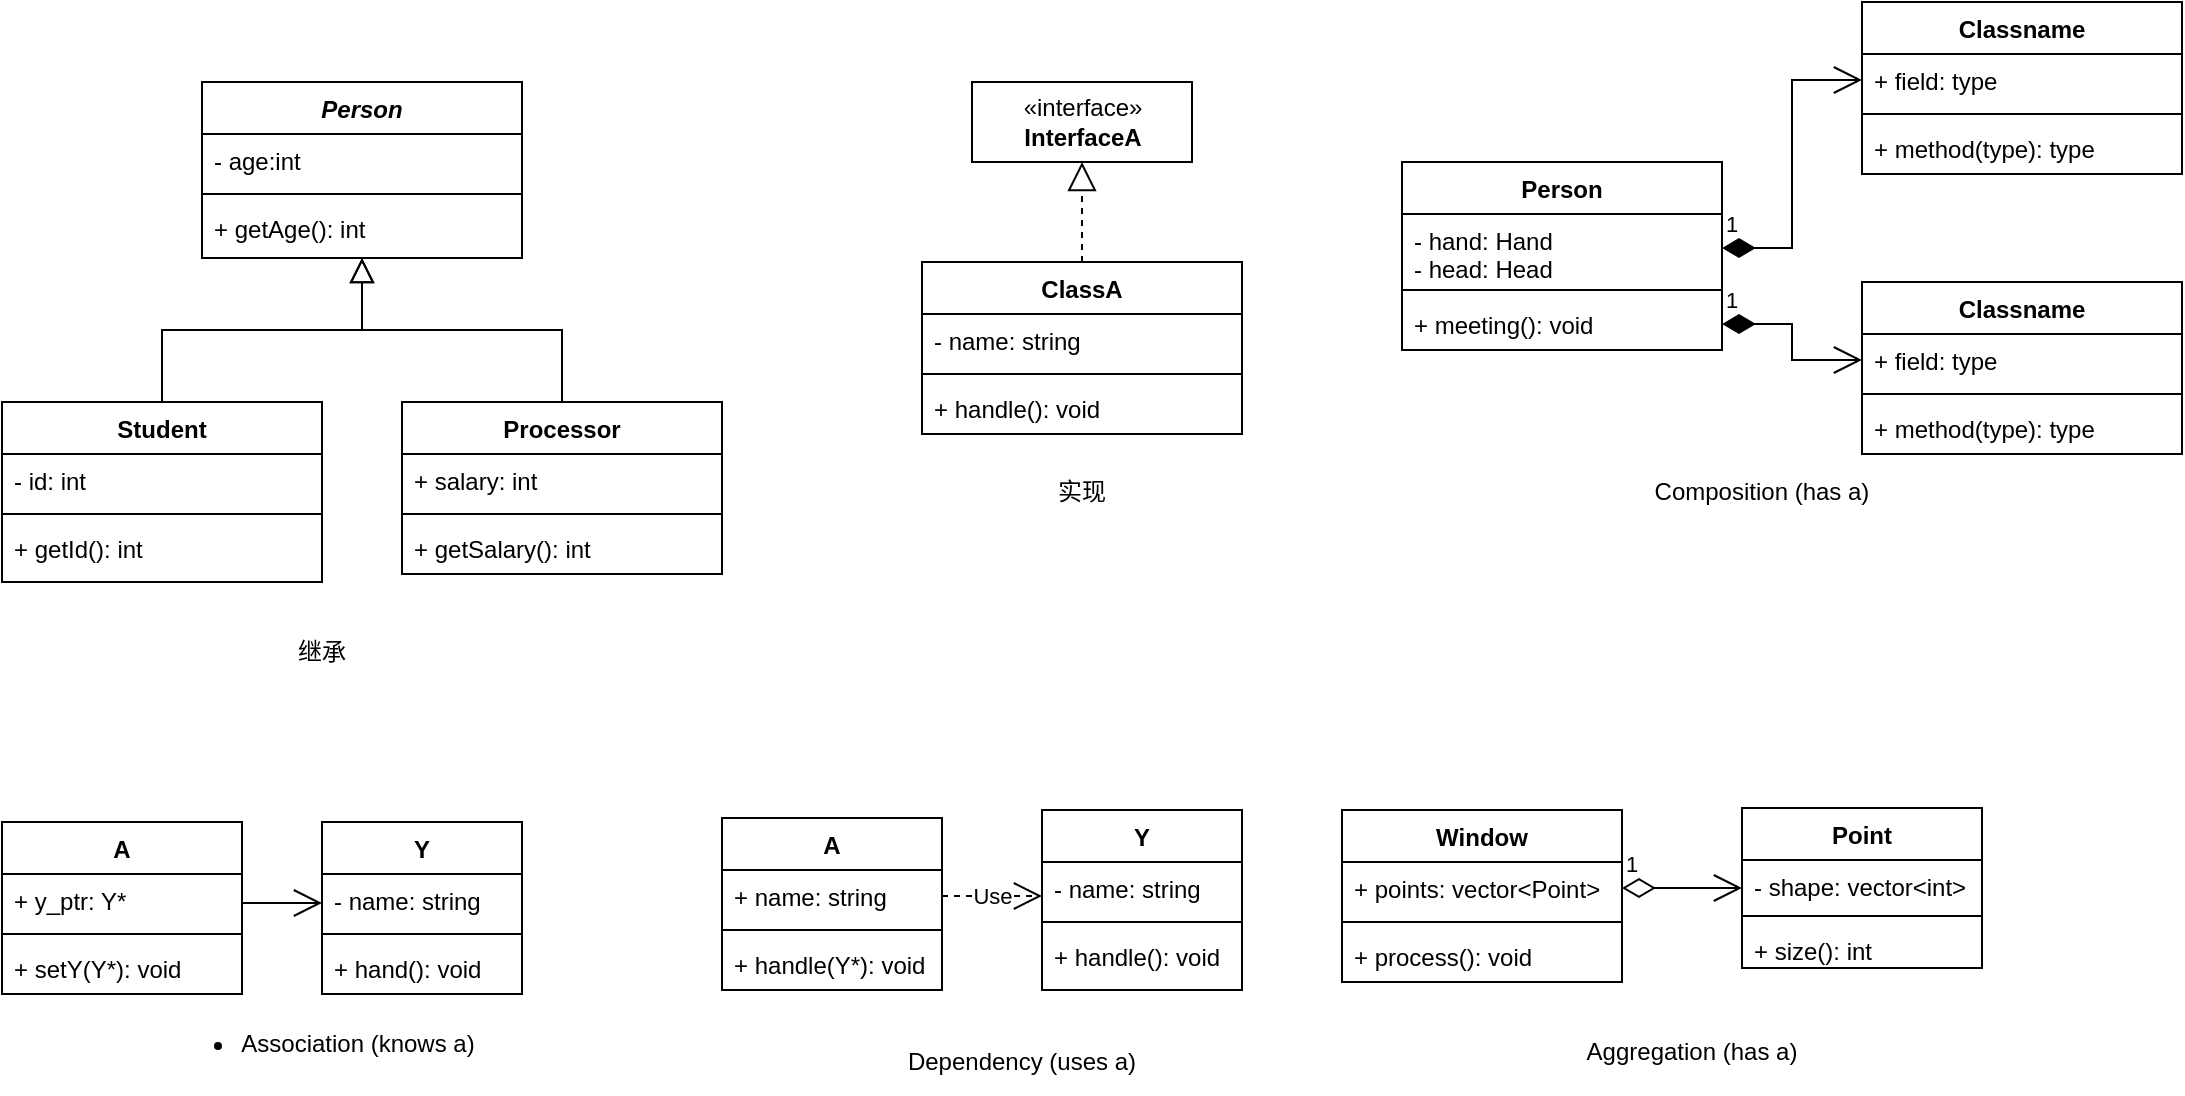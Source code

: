 <mxfile version="20.2.7" type="github">
  <diagram id="C5RBs43oDa-KdzZeNtuy" name="Page-1">
    <mxGraphModel dx="946" dy="645" grid="1" gridSize="10" guides="1" tooltips="1" connect="1" arrows="1" fold="1" page="1" pageScale="1" pageWidth="827" pageHeight="1169" math="0" shadow="0">
      <root>
        <mxCell id="WIyWlLk6GJQsqaUBKTNV-0" />
        <mxCell id="WIyWlLk6GJQsqaUBKTNV-1" parent="WIyWlLk6GJQsqaUBKTNV-0" />
        <mxCell id="zkfFHV4jXpPFQw0GAbJ--0" value="Person" style="swimlane;fontStyle=3;align=center;verticalAlign=top;childLayout=stackLayout;horizontal=1;startSize=26;horizontalStack=0;resizeParent=1;resizeLast=0;collapsible=1;marginBottom=0;rounded=0;shadow=0;strokeWidth=1;" parent="WIyWlLk6GJQsqaUBKTNV-1" vertex="1">
          <mxGeometry x="220" y="170" width="160" height="88" as="geometry">
            <mxRectangle x="230" y="140" width="160" height="26" as="alternateBounds" />
          </mxGeometry>
        </mxCell>
        <mxCell id="zkfFHV4jXpPFQw0GAbJ--3" value="- age:int" style="text;align=left;verticalAlign=top;spacingLeft=4;spacingRight=4;overflow=hidden;rotatable=0;points=[[0,0.5],[1,0.5]];portConstraint=eastwest;rounded=0;shadow=0;html=0;" parent="zkfFHV4jXpPFQw0GAbJ--0" vertex="1">
          <mxGeometry y="26" width="160" height="26" as="geometry" />
        </mxCell>
        <mxCell id="zkfFHV4jXpPFQw0GAbJ--4" value="" style="line;html=1;strokeWidth=1;align=left;verticalAlign=middle;spacingTop=-1;spacingLeft=3;spacingRight=3;rotatable=0;labelPosition=right;points=[];portConstraint=eastwest;" parent="zkfFHV4jXpPFQw0GAbJ--0" vertex="1">
          <mxGeometry y="52" width="160" height="8" as="geometry" />
        </mxCell>
        <mxCell id="zkfFHV4jXpPFQw0GAbJ--5" value="+ getAge(): int" style="text;align=left;verticalAlign=top;spacingLeft=4;spacingRight=4;overflow=hidden;rotatable=0;points=[[0,0.5],[1,0.5]];portConstraint=eastwest;" parent="zkfFHV4jXpPFQw0GAbJ--0" vertex="1">
          <mxGeometry y="60" width="160" height="26" as="geometry" />
        </mxCell>
        <mxCell id="zkfFHV4jXpPFQw0GAbJ--6" value="Student" style="swimlane;fontStyle=1;align=center;verticalAlign=top;childLayout=stackLayout;horizontal=1;startSize=26;horizontalStack=0;resizeParent=1;resizeLast=0;collapsible=1;marginBottom=0;rounded=0;shadow=0;strokeWidth=1;" parent="WIyWlLk6GJQsqaUBKTNV-1" vertex="1">
          <mxGeometry x="120" y="330" width="160" height="90" as="geometry">
            <mxRectangle x="130" y="380" width="160" height="26" as="alternateBounds" />
          </mxGeometry>
        </mxCell>
        <mxCell id="zkfFHV4jXpPFQw0GAbJ--8" value="- id: int" style="text;align=left;verticalAlign=top;spacingLeft=4;spacingRight=4;overflow=hidden;rotatable=0;points=[[0,0.5],[1,0.5]];portConstraint=eastwest;rounded=0;shadow=0;html=0;" parent="zkfFHV4jXpPFQw0GAbJ--6" vertex="1">
          <mxGeometry y="26" width="160" height="26" as="geometry" />
        </mxCell>
        <mxCell id="zkfFHV4jXpPFQw0GAbJ--9" value="" style="line;html=1;strokeWidth=1;align=left;verticalAlign=middle;spacingTop=-1;spacingLeft=3;spacingRight=3;rotatable=0;labelPosition=right;points=[];portConstraint=eastwest;" parent="zkfFHV4jXpPFQw0GAbJ--6" vertex="1">
          <mxGeometry y="52" width="160" height="8" as="geometry" />
        </mxCell>
        <mxCell id="zkfFHV4jXpPFQw0GAbJ--11" value="+ getId(): int" style="text;align=left;verticalAlign=top;spacingLeft=4;spacingRight=4;overflow=hidden;rotatable=0;points=[[0,0.5],[1,0.5]];portConstraint=eastwest;" parent="zkfFHV4jXpPFQw0GAbJ--6" vertex="1">
          <mxGeometry y="60" width="160" height="26" as="geometry" />
        </mxCell>
        <mxCell id="zkfFHV4jXpPFQw0GAbJ--12" value="" style="endArrow=block;endSize=10;endFill=0;shadow=0;strokeWidth=1;rounded=0;edgeStyle=elbowEdgeStyle;elbow=vertical;" parent="WIyWlLk6GJQsqaUBKTNV-1" source="zkfFHV4jXpPFQw0GAbJ--6" target="zkfFHV4jXpPFQw0GAbJ--0" edge="1">
          <mxGeometry width="160" relative="1" as="geometry">
            <mxPoint x="200" y="203" as="sourcePoint" />
            <mxPoint x="200" y="203" as="targetPoint" />
          </mxGeometry>
        </mxCell>
        <mxCell id="zkfFHV4jXpPFQw0GAbJ--16" value="" style="endArrow=block;endSize=10;endFill=0;shadow=0;strokeWidth=1;rounded=0;edgeStyle=elbowEdgeStyle;elbow=vertical;exitX=0.5;exitY=0;exitDx=0;exitDy=0;" parent="WIyWlLk6GJQsqaUBKTNV-1" source="skb5dMRM40Wmm3iBXiT8-2" target="zkfFHV4jXpPFQw0GAbJ--0" edge="1">
          <mxGeometry width="160" relative="1" as="geometry">
            <mxPoint x="430" y="330" as="sourcePoint" />
            <mxPoint x="310" y="271" as="targetPoint" />
            <Array as="points">
              <mxPoint x="400" y="294" />
            </Array>
          </mxGeometry>
        </mxCell>
        <mxCell id="skb5dMRM40Wmm3iBXiT8-2" value="Processor" style="swimlane;fontStyle=1;align=center;verticalAlign=top;childLayout=stackLayout;horizontal=1;startSize=26;horizontalStack=0;resizeParent=1;resizeParentMax=0;resizeLast=0;collapsible=1;marginBottom=0;" vertex="1" parent="WIyWlLk6GJQsqaUBKTNV-1">
          <mxGeometry x="320" y="330" width="160" height="86" as="geometry" />
        </mxCell>
        <mxCell id="skb5dMRM40Wmm3iBXiT8-3" value="+ salary: int" style="text;strokeColor=none;fillColor=none;align=left;verticalAlign=top;spacingLeft=4;spacingRight=4;overflow=hidden;rotatable=0;points=[[0,0.5],[1,0.5]];portConstraint=eastwest;" vertex="1" parent="skb5dMRM40Wmm3iBXiT8-2">
          <mxGeometry y="26" width="160" height="26" as="geometry" />
        </mxCell>
        <mxCell id="skb5dMRM40Wmm3iBXiT8-4" value="" style="line;strokeWidth=1;fillColor=none;align=left;verticalAlign=middle;spacingTop=-1;spacingLeft=3;spacingRight=3;rotatable=0;labelPosition=right;points=[];portConstraint=eastwest;" vertex="1" parent="skb5dMRM40Wmm3iBXiT8-2">
          <mxGeometry y="52" width="160" height="8" as="geometry" />
        </mxCell>
        <mxCell id="skb5dMRM40Wmm3iBXiT8-5" value="+ getSalary(): int" style="text;strokeColor=none;fillColor=none;align=left;verticalAlign=top;spacingLeft=4;spacingRight=4;overflow=hidden;rotatable=0;points=[[0,0.5],[1,0.5]];portConstraint=eastwest;" vertex="1" parent="skb5dMRM40Wmm3iBXiT8-2">
          <mxGeometry y="60" width="160" height="26" as="geometry" />
        </mxCell>
        <mxCell id="skb5dMRM40Wmm3iBXiT8-6" value="继承" style="text;html=1;strokeColor=none;fillColor=none;align=center;verticalAlign=middle;whiteSpace=wrap;rounded=0;" vertex="1" parent="WIyWlLk6GJQsqaUBKTNV-1">
          <mxGeometry x="250" y="440" width="60" height="30" as="geometry" />
        </mxCell>
        <mxCell id="skb5dMRM40Wmm3iBXiT8-7" value="«interface»&lt;br&gt;&lt;b&gt;InterfaceA&lt;/b&gt;" style="html=1;" vertex="1" parent="WIyWlLk6GJQsqaUBKTNV-1">
          <mxGeometry x="605" y="170" width="110" height="40" as="geometry" />
        </mxCell>
        <mxCell id="skb5dMRM40Wmm3iBXiT8-8" value="ClassA" style="swimlane;fontStyle=1;align=center;verticalAlign=top;childLayout=stackLayout;horizontal=1;startSize=26;horizontalStack=0;resizeParent=1;resizeParentMax=0;resizeLast=0;collapsible=1;marginBottom=0;" vertex="1" parent="WIyWlLk6GJQsqaUBKTNV-1">
          <mxGeometry x="580" y="260" width="160" height="86" as="geometry" />
        </mxCell>
        <mxCell id="skb5dMRM40Wmm3iBXiT8-9" value="- name: string" style="text;strokeColor=none;fillColor=none;align=left;verticalAlign=top;spacingLeft=4;spacingRight=4;overflow=hidden;rotatable=0;points=[[0,0.5],[1,0.5]];portConstraint=eastwest;" vertex="1" parent="skb5dMRM40Wmm3iBXiT8-8">
          <mxGeometry y="26" width="160" height="26" as="geometry" />
        </mxCell>
        <mxCell id="skb5dMRM40Wmm3iBXiT8-10" value="" style="line;strokeWidth=1;fillColor=none;align=left;verticalAlign=middle;spacingTop=-1;spacingLeft=3;spacingRight=3;rotatable=0;labelPosition=right;points=[];portConstraint=eastwest;" vertex="1" parent="skb5dMRM40Wmm3iBXiT8-8">
          <mxGeometry y="52" width="160" height="8" as="geometry" />
        </mxCell>
        <mxCell id="skb5dMRM40Wmm3iBXiT8-11" value="+ handle(): void" style="text;strokeColor=none;fillColor=none;align=left;verticalAlign=top;spacingLeft=4;spacingRight=4;overflow=hidden;rotatable=0;points=[[0,0.5],[1,0.5]];portConstraint=eastwest;" vertex="1" parent="skb5dMRM40Wmm3iBXiT8-8">
          <mxGeometry y="60" width="160" height="26" as="geometry" />
        </mxCell>
        <mxCell id="skb5dMRM40Wmm3iBXiT8-12" value="" style="endArrow=block;dashed=1;endFill=0;endSize=12;html=1;rounded=0;exitX=0.5;exitY=0;exitDx=0;exitDy=0;entryX=0.5;entryY=1;entryDx=0;entryDy=0;" edge="1" parent="WIyWlLk6GJQsqaUBKTNV-1" source="skb5dMRM40Wmm3iBXiT8-8" target="skb5dMRM40Wmm3iBXiT8-7">
          <mxGeometry width="160" relative="1" as="geometry">
            <mxPoint x="665" y="250" as="sourcePoint" />
            <mxPoint x="664.5" y="210" as="targetPoint" />
          </mxGeometry>
        </mxCell>
        <mxCell id="skb5dMRM40Wmm3iBXiT8-13" value="实现" style="text;html=1;strokeColor=none;fillColor=none;align=center;verticalAlign=middle;whiteSpace=wrap;rounded=0;" vertex="1" parent="WIyWlLk6GJQsqaUBKTNV-1">
          <mxGeometry x="630" y="360" width="60" height="30" as="geometry" />
        </mxCell>
        <mxCell id="skb5dMRM40Wmm3iBXiT8-14" value="Person" style="swimlane;fontStyle=1;align=center;verticalAlign=top;childLayout=stackLayout;horizontal=1;startSize=26;horizontalStack=0;resizeParent=1;resizeParentMax=0;resizeLast=0;collapsible=1;marginBottom=0;" vertex="1" parent="WIyWlLk6GJQsqaUBKTNV-1">
          <mxGeometry x="820" y="210" width="160" height="94" as="geometry" />
        </mxCell>
        <mxCell id="skb5dMRM40Wmm3iBXiT8-15" value="- hand: Hand&#xa;- head: Head" style="text;strokeColor=none;fillColor=none;align=left;verticalAlign=top;spacingLeft=4;spacingRight=4;overflow=hidden;rotatable=0;points=[[0,0.5],[1,0.5]];portConstraint=eastwest;" vertex="1" parent="skb5dMRM40Wmm3iBXiT8-14">
          <mxGeometry y="26" width="160" height="34" as="geometry" />
        </mxCell>
        <mxCell id="skb5dMRM40Wmm3iBXiT8-16" value="" style="line;strokeWidth=1;fillColor=none;align=left;verticalAlign=middle;spacingTop=-1;spacingLeft=3;spacingRight=3;rotatable=0;labelPosition=right;points=[];portConstraint=eastwest;" vertex="1" parent="skb5dMRM40Wmm3iBXiT8-14">
          <mxGeometry y="60" width="160" height="8" as="geometry" />
        </mxCell>
        <mxCell id="skb5dMRM40Wmm3iBXiT8-17" value="+ meeting(): void" style="text;strokeColor=none;fillColor=none;align=left;verticalAlign=top;spacingLeft=4;spacingRight=4;overflow=hidden;rotatable=0;points=[[0,0.5],[1,0.5]];portConstraint=eastwest;" vertex="1" parent="skb5dMRM40Wmm3iBXiT8-14">
          <mxGeometry y="68" width="160" height="26" as="geometry" />
        </mxCell>
        <mxCell id="skb5dMRM40Wmm3iBXiT8-18" value="Classname" style="swimlane;fontStyle=1;align=center;verticalAlign=top;childLayout=stackLayout;horizontal=1;startSize=26;horizontalStack=0;resizeParent=1;resizeParentMax=0;resizeLast=0;collapsible=1;marginBottom=0;" vertex="1" parent="WIyWlLk6GJQsqaUBKTNV-1">
          <mxGeometry x="1050" y="130" width="160" height="86" as="geometry" />
        </mxCell>
        <mxCell id="skb5dMRM40Wmm3iBXiT8-19" value="+ field: type" style="text;strokeColor=none;fillColor=none;align=left;verticalAlign=top;spacingLeft=4;spacingRight=4;overflow=hidden;rotatable=0;points=[[0,0.5],[1,0.5]];portConstraint=eastwest;" vertex="1" parent="skb5dMRM40Wmm3iBXiT8-18">
          <mxGeometry y="26" width="160" height="26" as="geometry" />
        </mxCell>
        <mxCell id="skb5dMRM40Wmm3iBXiT8-20" value="" style="line;strokeWidth=1;fillColor=none;align=left;verticalAlign=middle;spacingTop=-1;spacingLeft=3;spacingRight=3;rotatable=0;labelPosition=right;points=[];portConstraint=eastwest;" vertex="1" parent="skb5dMRM40Wmm3iBXiT8-18">
          <mxGeometry y="52" width="160" height="8" as="geometry" />
        </mxCell>
        <mxCell id="skb5dMRM40Wmm3iBXiT8-21" value="+ method(type): type" style="text;strokeColor=none;fillColor=none;align=left;verticalAlign=top;spacingLeft=4;spacingRight=4;overflow=hidden;rotatable=0;points=[[0,0.5],[1,0.5]];portConstraint=eastwest;" vertex="1" parent="skb5dMRM40Wmm3iBXiT8-18">
          <mxGeometry y="60" width="160" height="26" as="geometry" />
        </mxCell>
        <mxCell id="skb5dMRM40Wmm3iBXiT8-22" value="Classname" style="swimlane;fontStyle=1;align=center;verticalAlign=top;childLayout=stackLayout;horizontal=1;startSize=26;horizontalStack=0;resizeParent=1;resizeParentMax=0;resizeLast=0;collapsible=1;marginBottom=0;" vertex="1" parent="WIyWlLk6GJQsqaUBKTNV-1">
          <mxGeometry x="1050" y="270" width="160" height="86" as="geometry" />
        </mxCell>
        <mxCell id="skb5dMRM40Wmm3iBXiT8-23" value="+ field: type" style="text;strokeColor=none;fillColor=none;align=left;verticalAlign=top;spacingLeft=4;spacingRight=4;overflow=hidden;rotatable=0;points=[[0,0.5],[1,0.5]];portConstraint=eastwest;" vertex="1" parent="skb5dMRM40Wmm3iBXiT8-22">
          <mxGeometry y="26" width="160" height="26" as="geometry" />
        </mxCell>
        <mxCell id="skb5dMRM40Wmm3iBXiT8-24" value="" style="line;strokeWidth=1;fillColor=none;align=left;verticalAlign=middle;spacingTop=-1;spacingLeft=3;spacingRight=3;rotatable=0;labelPosition=right;points=[];portConstraint=eastwest;" vertex="1" parent="skb5dMRM40Wmm3iBXiT8-22">
          <mxGeometry y="52" width="160" height="8" as="geometry" />
        </mxCell>
        <mxCell id="skb5dMRM40Wmm3iBXiT8-25" value="+ method(type): type" style="text;strokeColor=none;fillColor=none;align=left;verticalAlign=top;spacingLeft=4;spacingRight=4;overflow=hidden;rotatable=0;points=[[0,0.5],[1,0.5]];portConstraint=eastwest;" vertex="1" parent="skb5dMRM40Wmm3iBXiT8-22">
          <mxGeometry y="60" width="160" height="26" as="geometry" />
        </mxCell>
        <mxCell id="skb5dMRM40Wmm3iBXiT8-26" value="A" style="swimlane;fontStyle=1;align=center;verticalAlign=top;childLayout=stackLayout;horizontal=1;startSize=26;horizontalStack=0;resizeParent=1;resizeParentMax=0;resizeLast=0;collapsible=1;marginBottom=0;" vertex="1" parent="WIyWlLk6GJQsqaUBKTNV-1">
          <mxGeometry x="120" y="540" width="120" height="86" as="geometry" />
        </mxCell>
        <mxCell id="skb5dMRM40Wmm3iBXiT8-27" value="+ y_ptr: Y*" style="text;strokeColor=none;fillColor=none;align=left;verticalAlign=top;spacingLeft=4;spacingRight=4;overflow=hidden;rotatable=0;points=[[0,0.5],[1,0.5]];portConstraint=eastwest;" vertex="1" parent="skb5dMRM40Wmm3iBXiT8-26">
          <mxGeometry y="26" width="120" height="26" as="geometry" />
        </mxCell>
        <mxCell id="skb5dMRM40Wmm3iBXiT8-28" value="" style="line;strokeWidth=1;fillColor=none;align=left;verticalAlign=middle;spacingTop=-1;spacingLeft=3;spacingRight=3;rotatable=0;labelPosition=right;points=[];portConstraint=eastwest;" vertex="1" parent="skb5dMRM40Wmm3iBXiT8-26">
          <mxGeometry y="52" width="120" height="8" as="geometry" />
        </mxCell>
        <mxCell id="skb5dMRM40Wmm3iBXiT8-29" value="+ setY(Y*): void" style="text;strokeColor=none;fillColor=none;align=left;verticalAlign=top;spacingLeft=4;spacingRight=4;overflow=hidden;rotatable=0;points=[[0,0.5],[1,0.5]];portConstraint=eastwest;" vertex="1" parent="skb5dMRM40Wmm3iBXiT8-26">
          <mxGeometry y="60" width="120" height="26" as="geometry" />
        </mxCell>
        <mxCell id="skb5dMRM40Wmm3iBXiT8-30" value="Y" style="swimlane;fontStyle=1;align=center;verticalAlign=top;childLayout=stackLayout;horizontal=1;startSize=26;horizontalStack=0;resizeParent=1;resizeParentMax=0;resizeLast=0;collapsible=1;marginBottom=0;" vertex="1" parent="WIyWlLk6GJQsqaUBKTNV-1">
          <mxGeometry x="280" y="540" width="100" height="86" as="geometry" />
        </mxCell>
        <mxCell id="skb5dMRM40Wmm3iBXiT8-31" value="- name: string" style="text;strokeColor=none;fillColor=none;align=left;verticalAlign=top;spacingLeft=4;spacingRight=4;overflow=hidden;rotatable=0;points=[[0,0.5],[1,0.5]];portConstraint=eastwest;" vertex="1" parent="skb5dMRM40Wmm3iBXiT8-30">
          <mxGeometry y="26" width="100" height="26" as="geometry" />
        </mxCell>
        <mxCell id="skb5dMRM40Wmm3iBXiT8-32" value="" style="line;strokeWidth=1;fillColor=none;align=left;verticalAlign=middle;spacingTop=-1;spacingLeft=3;spacingRight=3;rotatable=0;labelPosition=right;points=[];portConstraint=eastwest;" vertex="1" parent="skb5dMRM40Wmm3iBXiT8-30">
          <mxGeometry y="52" width="100" height="8" as="geometry" />
        </mxCell>
        <mxCell id="skb5dMRM40Wmm3iBXiT8-33" value="+ hand(): void" style="text;strokeColor=none;fillColor=none;align=left;verticalAlign=top;spacingLeft=4;spacingRight=4;overflow=hidden;rotatable=0;points=[[0,0.5],[1,0.5]];portConstraint=eastwest;" vertex="1" parent="skb5dMRM40Wmm3iBXiT8-30">
          <mxGeometry y="60" width="100" height="26" as="geometry" />
        </mxCell>
        <mxCell id="skb5dMRM40Wmm3iBXiT8-36" value="&lt;ul style=&quot;box-sizing: border-box; border: 0px; margin: 0px 0px 1.5em 3em; outline: 0px; padding: 0px; vertical-align: baseline; list-style-position: initial; list-style-image: initial; text-align: start;&quot;&gt;&lt;li style=&quot;border: 0px; margin: 0px; outline: 0px; padding: 0px; vertical-align: baseline;&quot;&gt;Association (knows a)&lt;/li&gt;&lt;/ul&gt;" style="text;html=1;strokeColor=none;fillColor=none;align=center;verticalAlign=middle;whiteSpace=wrap;rounded=0;" vertex="1" parent="WIyWlLk6GJQsqaUBKTNV-1">
          <mxGeometry x="195" y="650" width="170" height="20" as="geometry" />
        </mxCell>
        <mxCell id="skb5dMRM40Wmm3iBXiT8-37" value="A" style="swimlane;fontStyle=1;align=center;verticalAlign=top;childLayout=stackLayout;horizontal=1;startSize=26;horizontalStack=0;resizeParent=1;resizeParentMax=0;resizeLast=0;collapsible=1;marginBottom=0;" vertex="1" parent="WIyWlLk6GJQsqaUBKTNV-1">
          <mxGeometry x="480" y="538" width="110" height="86" as="geometry" />
        </mxCell>
        <mxCell id="skb5dMRM40Wmm3iBXiT8-38" value="+ name: string" style="text;strokeColor=none;fillColor=none;align=left;verticalAlign=top;spacingLeft=4;spacingRight=4;overflow=hidden;rotatable=0;points=[[0,0.5],[1,0.5]];portConstraint=eastwest;" vertex="1" parent="skb5dMRM40Wmm3iBXiT8-37">
          <mxGeometry y="26" width="110" height="26" as="geometry" />
        </mxCell>
        <mxCell id="skb5dMRM40Wmm3iBXiT8-39" value="" style="line;strokeWidth=1;fillColor=none;align=left;verticalAlign=middle;spacingTop=-1;spacingLeft=3;spacingRight=3;rotatable=0;labelPosition=right;points=[];portConstraint=eastwest;" vertex="1" parent="skb5dMRM40Wmm3iBXiT8-37">
          <mxGeometry y="52" width="110" height="8" as="geometry" />
        </mxCell>
        <mxCell id="skb5dMRM40Wmm3iBXiT8-40" value="+ handle(Y*): void" style="text;strokeColor=none;fillColor=none;align=left;verticalAlign=top;spacingLeft=4;spacingRight=4;overflow=hidden;rotatable=0;points=[[0,0.5],[1,0.5]];portConstraint=eastwest;" vertex="1" parent="skb5dMRM40Wmm3iBXiT8-37">
          <mxGeometry y="60" width="110" height="26" as="geometry" />
        </mxCell>
        <mxCell id="skb5dMRM40Wmm3iBXiT8-41" value="Y" style="swimlane;fontStyle=1;align=center;verticalAlign=top;childLayout=stackLayout;horizontal=1;startSize=26;horizontalStack=0;resizeParent=1;resizeParentMax=0;resizeLast=0;collapsible=1;marginBottom=0;" vertex="1" parent="WIyWlLk6GJQsqaUBKTNV-1">
          <mxGeometry x="640" y="534" width="100" height="90" as="geometry" />
        </mxCell>
        <mxCell id="skb5dMRM40Wmm3iBXiT8-42" value="- name: string" style="text;strokeColor=none;fillColor=none;align=left;verticalAlign=top;spacingLeft=4;spacingRight=4;overflow=hidden;rotatable=0;points=[[0,0.5],[1,0.5]];portConstraint=eastwest;" vertex="1" parent="skb5dMRM40Wmm3iBXiT8-41">
          <mxGeometry y="26" width="100" height="26" as="geometry" />
        </mxCell>
        <mxCell id="skb5dMRM40Wmm3iBXiT8-44" value="" style="line;strokeWidth=1;fillColor=none;align=left;verticalAlign=middle;spacingTop=-1;spacingLeft=3;spacingRight=3;rotatable=0;labelPosition=right;points=[];portConstraint=eastwest;" vertex="1" parent="skb5dMRM40Wmm3iBXiT8-41">
          <mxGeometry y="52" width="100" height="8" as="geometry" />
        </mxCell>
        <mxCell id="skb5dMRM40Wmm3iBXiT8-45" value="+ handle(): void" style="text;strokeColor=none;fillColor=none;align=left;verticalAlign=top;spacingLeft=4;spacingRight=4;overflow=hidden;rotatable=0;points=[[0,0.5],[1,0.5]];portConstraint=eastwest;" vertex="1" parent="skb5dMRM40Wmm3iBXiT8-41">
          <mxGeometry y="60" width="100" height="30" as="geometry" />
        </mxCell>
        <mxCell id="skb5dMRM40Wmm3iBXiT8-34" value="" style="endArrow=open;endFill=1;endSize=12;html=1;rounded=0;" edge="1" parent="WIyWlLk6GJQsqaUBKTNV-1">
          <mxGeometry width="160" relative="1" as="geometry">
            <mxPoint x="240" y="580.5" as="sourcePoint" />
            <mxPoint x="280" y="580.5" as="targetPoint" />
          </mxGeometry>
        </mxCell>
        <mxCell id="skb5dMRM40Wmm3iBXiT8-47" value="Dependency (uses a)" style="text;html=1;strokeColor=none;fillColor=none;align=center;verticalAlign=middle;whiteSpace=wrap;rounded=0;" vertex="1" parent="WIyWlLk6GJQsqaUBKTNV-1">
          <mxGeometry x="570" y="645" width="120" height="30" as="geometry" />
        </mxCell>
        <mxCell id="skb5dMRM40Wmm3iBXiT8-48" value="Use" style="endArrow=open;endSize=12;dashed=1;html=1;rounded=0;exitX=1;exitY=0.5;exitDx=0;exitDy=0;" edge="1" parent="WIyWlLk6GJQsqaUBKTNV-1" source="skb5dMRM40Wmm3iBXiT8-38">
          <mxGeometry width="160" relative="1" as="geometry">
            <mxPoint x="600" y="480" as="sourcePoint" />
            <mxPoint x="640" y="577" as="targetPoint" />
          </mxGeometry>
        </mxCell>
        <mxCell id="skb5dMRM40Wmm3iBXiT8-49" value="Window" style="swimlane;fontStyle=1;align=center;verticalAlign=top;childLayout=stackLayout;horizontal=1;startSize=26;horizontalStack=0;resizeParent=1;resizeParentMax=0;resizeLast=0;collapsible=1;marginBottom=0;" vertex="1" parent="WIyWlLk6GJQsqaUBKTNV-1">
          <mxGeometry x="790" y="534" width="140" height="86" as="geometry" />
        </mxCell>
        <mxCell id="skb5dMRM40Wmm3iBXiT8-50" value="+ points: vector&lt;Point&gt;" style="text;strokeColor=none;fillColor=none;align=left;verticalAlign=top;spacingLeft=4;spacingRight=4;overflow=hidden;rotatable=0;points=[[0,0.5],[1,0.5]];portConstraint=eastwest;" vertex="1" parent="skb5dMRM40Wmm3iBXiT8-49">
          <mxGeometry y="26" width="140" height="26" as="geometry" />
        </mxCell>
        <mxCell id="skb5dMRM40Wmm3iBXiT8-51" value="" style="line;strokeWidth=1;fillColor=none;align=left;verticalAlign=middle;spacingTop=-1;spacingLeft=3;spacingRight=3;rotatable=0;labelPosition=right;points=[];portConstraint=eastwest;" vertex="1" parent="skb5dMRM40Wmm3iBXiT8-49">
          <mxGeometry y="52" width="140" height="8" as="geometry" />
        </mxCell>
        <mxCell id="skb5dMRM40Wmm3iBXiT8-52" value="+ process(): void" style="text;strokeColor=none;fillColor=none;align=left;verticalAlign=top;spacingLeft=4;spacingRight=4;overflow=hidden;rotatable=0;points=[[0,0.5],[1,0.5]];portConstraint=eastwest;" vertex="1" parent="skb5dMRM40Wmm3iBXiT8-49">
          <mxGeometry y="60" width="140" height="26" as="geometry" />
        </mxCell>
        <mxCell id="skb5dMRM40Wmm3iBXiT8-53" value="Point" style="swimlane;fontStyle=1;align=center;verticalAlign=top;childLayout=stackLayout;horizontal=1;startSize=26;horizontalStack=0;resizeParent=1;resizeParentMax=0;resizeLast=0;collapsible=1;marginBottom=0;" vertex="1" parent="WIyWlLk6GJQsqaUBKTNV-1">
          <mxGeometry x="990" y="533" width="120" height="80" as="geometry" />
        </mxCell>
        <mxCell id="skb5dMRM40Wmm3iBXiT8-54" value="- shape: vector&lt;int&gt;" style="text;strokeColor=none;fillColor=none;align=left;verticalAlign=top;spacingLeft=4;spacingRight=4;overflow=hidden;rotatable=0;points=[[0,0.5],[1,0.5]];portConstraint=eastwest;" vertex="1" parent="skb5dMRM40Wmm3iBXiT8-53">
          <mxGeometry y="26" width="120" height="24" as="geometry" />
        </mxCell>
        <mxCell id="skb5dMRM40Wmm3iBXiT8-55" value="" style="line;strokeWidth=1;fillColor=none;align=left;verticalAlign=middle;spacingTop=-1;spacingLeft=3;spacingRight=3;rotatable=0;labelPosition=right;points=[];portConstraint=eastwest;" vertex="1" parent="skb5dMRM40Wmm3iBXiT8-53">
          <mxGeometry y="50" width="120" height="8" as="geometry" />
        </mxCell>
        <mxCell id="skb5dMRM40Wmm3iBXiT8-56" value="+ size(): int" style="text;strokeColor=none;fillColor=none;align=left;verticalAlign=top;spacingLeft=4;spacingRight=4;overflow=hidden;rotatable=0;points=[[0,0.5],[1,0.5]];portConstraint=eastwest;" vertex="1" parent="skb5dMRM40Wmm3iBXiT8-53">
          <mxGeometry y="58" width="120" height="22" as="geometry" />
        </mxCell>
        <mxCell id="skb5dMRM40Wmm3iBXiT8-57" value="1" style="endArrow=open;html=1;endSize=12;startArrow=diamondThin;startSize=14;startFill=0;edgeStyle=orthogonalEdgeStyle;align=left;verticalAlign=bottom;rounded=0;exitX=1;exitY=0.5;exitDx=0;exitDy=0;" edge="1" parent="WIyWlLk6GJQsqaUBKTNV-1" source="skb5dMRM40Wmm3iBXiT8-50">
          <mxGeometry x="-1" y="3" relative="1" as="geometry">
            <mxPoint x="600" y="480" as="sourcePoint" />
            <mxPoint x="990" y="573" as="targetPoint" />
            <Array as="points">
              <mxPoint x="990" y="573" />
            </Array>
          </mxGeometry>
        </mxCell>
        <mxCell id="skb5dMRM40Wmm3iBXiT8-58" value="1" style="endArrow=open;html=1;endSize=12;startArrow=diamondThin;startSize=14;startFill=1;edgeStyle=orthogonalEdgeStyle;align=left;verticalAlign=bottom;rounded=0;exitX=1;exitY=0.5;exitDx=0;exitDy=0;entryX=0;entryY=0.5;entryDx=0;entryDy=0;" edge="1" parent="WIyWlLk6GJQsqaUBKTNV-1" source="skb5dMRM40Wmm3iBXiT8-17" target="skb5dMRM40Wmm3iBXiT8-23">
          <mxGeometry x="-1" y="3" relative="1" as="geometry">
            <mxPoint x="600" y="480" as="sourcePoint" />
            <mxPoint x="760" y="480" as="targetPoint" />
          </mxGeometry>
        </mxCell>
        <mxCell id="skb5dMRM40Wmm3iBXiT8-59" value="1" style="endArrow=open;html=1;endSize=12;startArrow=diamondThin;startSize=14;startFill=1;edgeStyle=orthogonalEdgeStyle;align=left;verticalAlign=bottom;rounded=0;exitX=1;exitY=0.5;exitDx=0;exitDy=0;entryX=0;entryY=0.5;entryDx=0;entryDy=0;" edge="1" parent="WIyWlLk6GJQsqaUBKTNV-1" source="skb5dMRM40Wmm3iBXiT8-15" target="skb5dMRM40Wmm3iBXiT8-19">
          <mxGeometry x="-1" y="3" relative="1" as="geometry">
            <mxPoint x="990" y="301" as="sourcePoint" />
            <mxPoint x="1060" y="319" as="targetPoint" />
          </mxGeometry>
        </mxCell>
        <mxCell id="skb5dMRM40Wmm3iBXiT8-60" value="Composition (has a)" style="text;html=1;strokeColor=none;fillColor=none;align=center;verticalAlign=middle;whiteSpace=wrap;rounded=0;" vertex="1" parent="WIyWlLk6GJQsqaUBKTNV-1">
          <mxGeometry x="940" y="360" width="120" height="30" as="geometry" />
        </mxCell>
        <mxCell id="skb5dMRM40Wmm3iBXiT8-61" value="Aggregation (has a)" style="text;html=1;strokeColor=none;fillColor=none;align=center;verticalAlign=middle;whiteSpace=wrap;rounded=0;" vertex="1" parent="WIyWlLk6GJQsqaUBKTNV-1">
          <mxGeometry x="910" y="640" width="110" height="30" as="geometry" />
        </mxCell>
      </root>
    </mxGraphModel>
  </diagram>
</mxfile>

